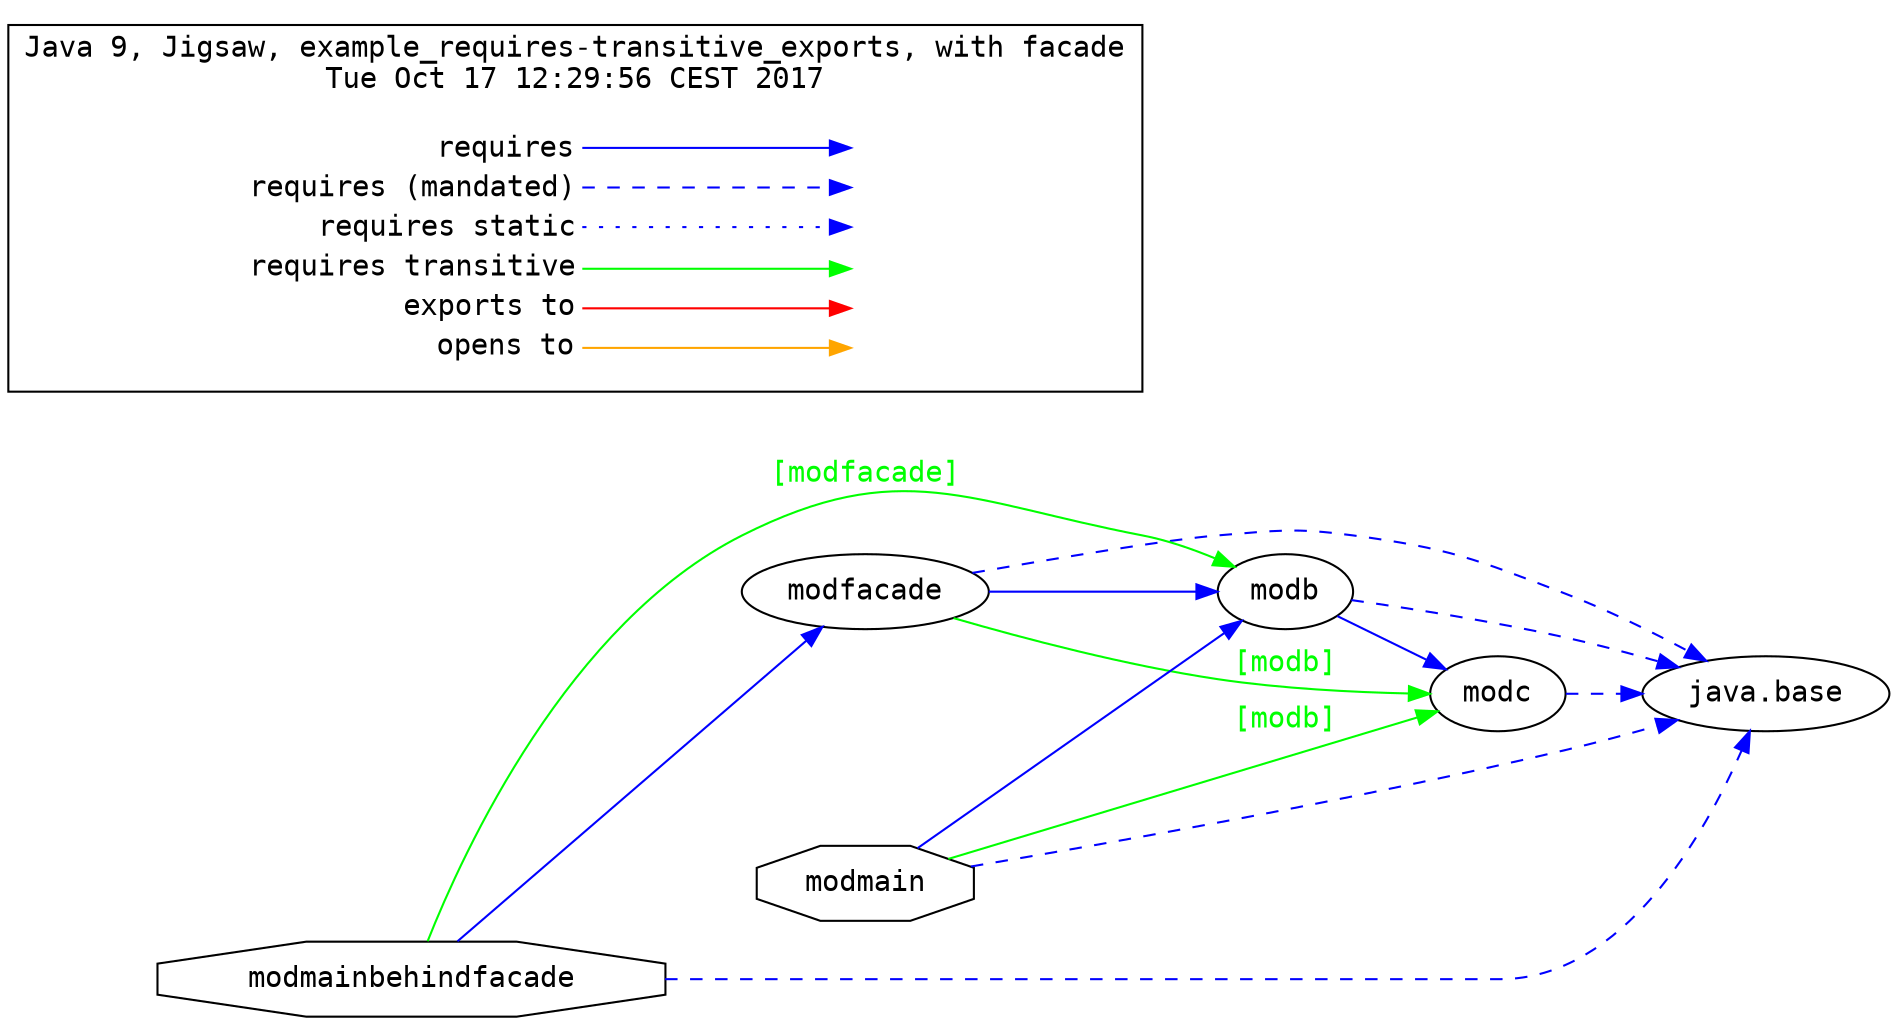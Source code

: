 # Created by depvis.JigsawDepVisualizer on Tue Oct 17 12:29:56 CEST 2017
digraph Java9_Dependency_Visualizer {
modfacade[fontname="Consolas",shape="ellipse",label="modfacade"];
modb[fontname="Consolas",shape="ellipse",label="modb"];
java_base[fontname="Consolas",shape="ellipse",label="java.base"];
modc[fontname="Consolas",shape="ellipse",label="modc"];
modmain[fontname="Consolas",shape="octagon",label="modmain"];
modmainbehindfacade[fontname="Consolas",shape="octagon",label="modmainbehindfacade"];
modfacade -> modb[color="#0000ff",fontname="Consolas",fontcolor="#0000ff",weight="8"]
modfacade -> java_base[color="#0000ff",fontname="Consolas",fontcolor="#0000ff",style="dashed",weight="16"]
modfacade -> modc[color="#00ff00",fontname="Consolas",fontcolor="#00ff00",weight="4",label="[modb]"]
modmain -> modb[color="#0000ff",fontname="Consolas",fontcolor="#0000ff",weight="8"]
modmain -> java_base[color="#0000ff",fontname="Consolas",fontcolor="#0000ff",style="dashed",weight="16"]
modmain -> modc[color="#00ff00",fontname="Consolas",fontcolor="#00ff00",weight="4",label="[modb]"]
modmainbehindfacade -> modfacade[color="#0000ff",fontname="Consolas",fontcolor="#0000ff",weight="8"]
modmainbehindfacade -> java_base[color="#0000ff",fontname="Consolas",fontcolor="#0000ff",style="dashed",weight="16"]
modmainbehindfacade -> modb[color="#00ff00",fontname="Consolas",fontcolor="#00ff00",weight="4",label="[modfacade]"]
modc -> java_base[color="#0000ff",fontname="Consolas",fontcolor="#0000ff",style="dashed",weight="16"]
modb -> modc[color="#0000ff",fontname="Consolas",fontcolor="#0000ff",weight="8"]
modb -> java_base[color="#0000ff",fontname="Consolas",fontcolor="#0000ff",style="dashed",weight="16"]
rankdir=LR
node [shape=plaintext]
subgraph cluster_01 { 
  label = "Java 9, Jigsaw, example_requires-transitive_exports, with facade
Tue Oct 17 12:29:56 CEST 2017"
  fontname="Consolas"
  key [label=<<table border="0" cellpadding="2" cellspacing="0" cellborder="0">
    <tr><td align="right" port="i1">requires</td></tr>
    <tr><td align="right" port="i2">requires (mandated)</td></tr>
    <tr><td align="right" port="i3">requires static</td></tr>
    <tr><td align="right" port="i4">requires transitive</td></tr>
    <tr><td align="right" port="i5">exports to</td></tr>
    <tr><td align="right" port="i6">opens to</td></tr>
    </table>>,fontname="Consolas"]
  key2 [label=<<table border="0" cellpadding="2" cellspacing="0" cellborder="0">
    <tr><td port="i1">&nbsp;</td></tr>
    <tr><td port="i2">&nbsp;</td></tr>
    <tr><td port="i3">&nbsp;</td></tr>
    <tr><td port="i4">&nbsp;</td></tr>
    <tr><td port="i5">&nbsp;</td></tr>
    <tr><td port="i6">&nbsp;</td></tr>
    </table>>,fontname="Consolas"]
  key:i1:e -> key2:i1:w [color=BLUE]
  key:i2:e -> key2:i2:w [color=BLUE, style=dashed]
  key:i3:e -> key2:i3:w [color=BLUE, style=dotted]
  key:i4:e -> key2:i4:w [color=GREEN]
  key:i5:e -> key2:i5:w [color=RED]
  key:i6:e -> key2:i6:w [color=ORANGE]
}
}
